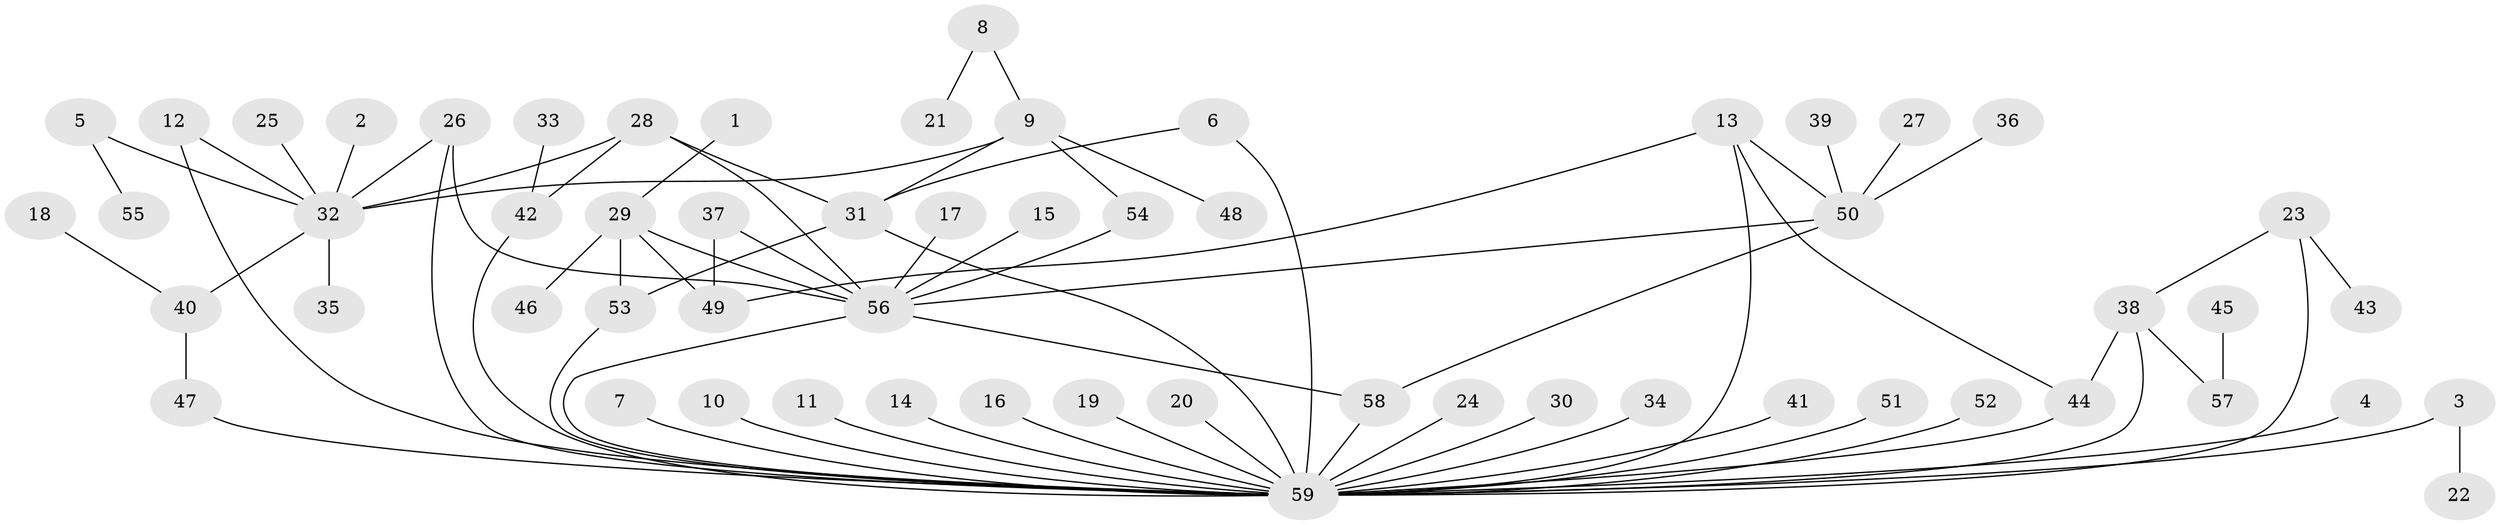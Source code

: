 // original degree distribution, {34: 0.00847457627118644, 2: 0.23728813559322035, 14: 0.00847457627118644, 4: 0.0423728813559322, 3: 0.11864406779661017, 7: 0.025423728813559324, 8: 0.00847457627118644, 1: 0.5169491525423728, 11: 0.00847457627118644, 5: 0.025423728813559324}
// Generated by graph-tools (version 1.1) at 2025/36/03/04/25 23:36:54]
// undirected, 59 vertices, 77 edges
graph export_dot {
  node [color=gray90,style=filled];
  1;
  2;
  3;
  4;
  5;
  6;
  7;
  8;
  9;
  10;
  11;
  12;
  13;
  14;
  15;
  16;
  17;
  18;
  19;
  20;
  21;
  22;
  23;
  24;
  25;
  26;
  27;
  28;
  29;
  30;
  31;
  32;
  33;
  34;
  35;
  36;
  37;
  38;
  39;
  40;
  41;
  42;
  43;
  44;
  45;
  46;
  47;
  48;
  49;
  50;
  51;
  52;
  53;
  54;
  55;
  56;
  57;
  58;
  59;
  1 -- 29 [weight=1.0];
  2 -- 32 [weight=1.0];
  3 -- 22 [weight=1.0];
  3 -- 59 [weight=1.0];
  4 -- 59 [weight=1.0];
  5 -- 32 [weight=1.0];
  5 -- 55 [weight=1.0];
  6 -- 31 [weight=1.0];
  6 -- 59 [weight=1.0];
  7 -- 59 [weight=1.0];
  8 -- 9 [weight=1.0];
  8 -- 21 [weight=1.0];
  9 -- 31 [weight=1.0];
  9 -- 32 [weight=1.0];
  9 -- 48 [weight=1.0];
  9 -- 54 [weight=1.0];
  10 -- 59 [weight=1.0];
  11 -- 59 [weight=1.0];
  12 -- 32 [weight=1.0];
  12 -- 59 [weight=1.0];
  13 -- 44 [weight=1.0];
  13 -- 49 [weight=1.0];
  13 -- 50 [weight=1.0];
  13 -- 59 [weight=1.0];
  14 -- 59 [weight=1.0];
  15 -- 56 [weight=1.0];
  16 -- 59 [weight=1.0];
  17 -- 56 [weight=1.0];
  18 -- 40 [weight=1.0];
  19 -- 59 [weight=1.0];
  20 -- 59 [weight=1.0];
  23 -- 38 [weight=1.0];
  23 -- 43 [weight=1.0];
  23 -- 59 [weight=1.0];
  24 -- 59 [weight=1.0];
  25 -- 32 [weight=1.0];
  26 -- 32 [weight=1.0];
  26 -- 56 [weight=1.0];
  26 -- 59 [weight=1.0];
  27 -- 50 [weight=1.0];
  28 -- 31 [weight=1.0];
  28 -- 32 [weight=1.0];
  28 -- 42 [weight=1.0];
  28 -- 56 [weight=1.0];
  29 -- 46 [weight=1.0];
  29 -- 49 [weight=1.0];
  29 -- 53 [weight=1.0];
  29 -- 56 [weight=1.0];
  30 -- 59 [weight=1.0];
  31 -- 53 [weight=1.0];
  31 -- 59 [weight=1.0];
  32 -- 35 [weight=1.0];
  32 -- 40 [weight=1.0];
  33 -- 42 [weight=1.0];
  34 -- 59 [weight=1.0];
  36 -- 50 [weight=1.0];
  37 -- 49 [weight=1.0];
  37 -- 56 [weight=1.0];
  38 -- 44 [weight=1.0];
  38 -- 57 [weight=1.0];
  38 -- 59 [weight=1.0];
  39 -- 50 [weight=1.0];
  40 -- 47 [weight=1.0];
  41 -- 59 [weight=1.0];
  42 -- 59 [weight=1.0];
  44 -- 59 [weight=2.0];
  45 -- 57 [weight=1.0];
  47 -- 59 [weight=1.0];
  50 -- 56 [weight=1.0];
  50 -- 58 [weight=1.0];
  51 -- 59 [weight=1.0];
  52 -- 59 [weight=1.0];
  53 -- 59 [weight=1.0];
  54 -- 56 [weight=1.0];
  56 -- 58 [weight=1.0];
  56 -- 59 [weight=1.0];
  58 -- 59 [weight=1.0];
}
